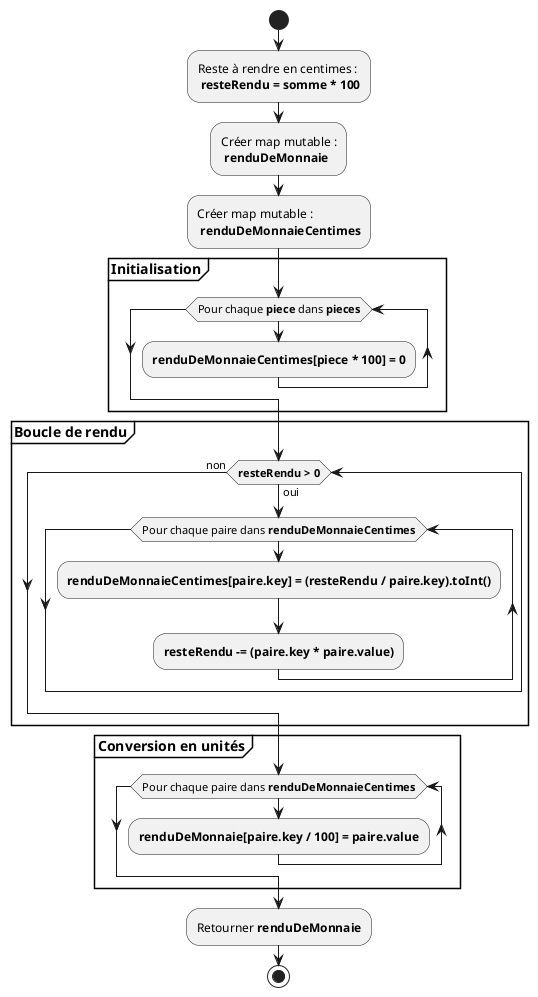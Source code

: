 @startuml
start

:Reste à rendre en centimes :\n **resteRendu = somme * 100**;
:Créer map mutable :\n **renduDeMonnaie**;
:Créer map mutable :\n **renduDeMonnaieCentimes**;

partition "**Initialisation**" {
    while (Pour chaque **piece** dans **pieces**)
        :**renduDeMonnaieCentimes[piece * 100] = 0**;
    endwhile
}

partition "**Boucle de rendu**" {
    while (**resteRendu > 0**) is (oui)
        while (Pour chaque paire dans **renduDeMonnaieCentimes**)
            :**renduDeMonnaieCentimes[paire.key] = (resteRendu / paire.key).toInt()**;
            :**resteRendu -= (paire.key * paire.value)**;
        endwhile
    endwhile (non)
}

partition "**Conversion en unités**" {
    while (Pour chaque paire dans **renduDeMonnaieCentimes**)
        :**renduDeMonnaie[paire.key / 100] = paire.value**;
    endwhile
}

:Retourner **renduDeMonnaie**;

stop
@enduml
